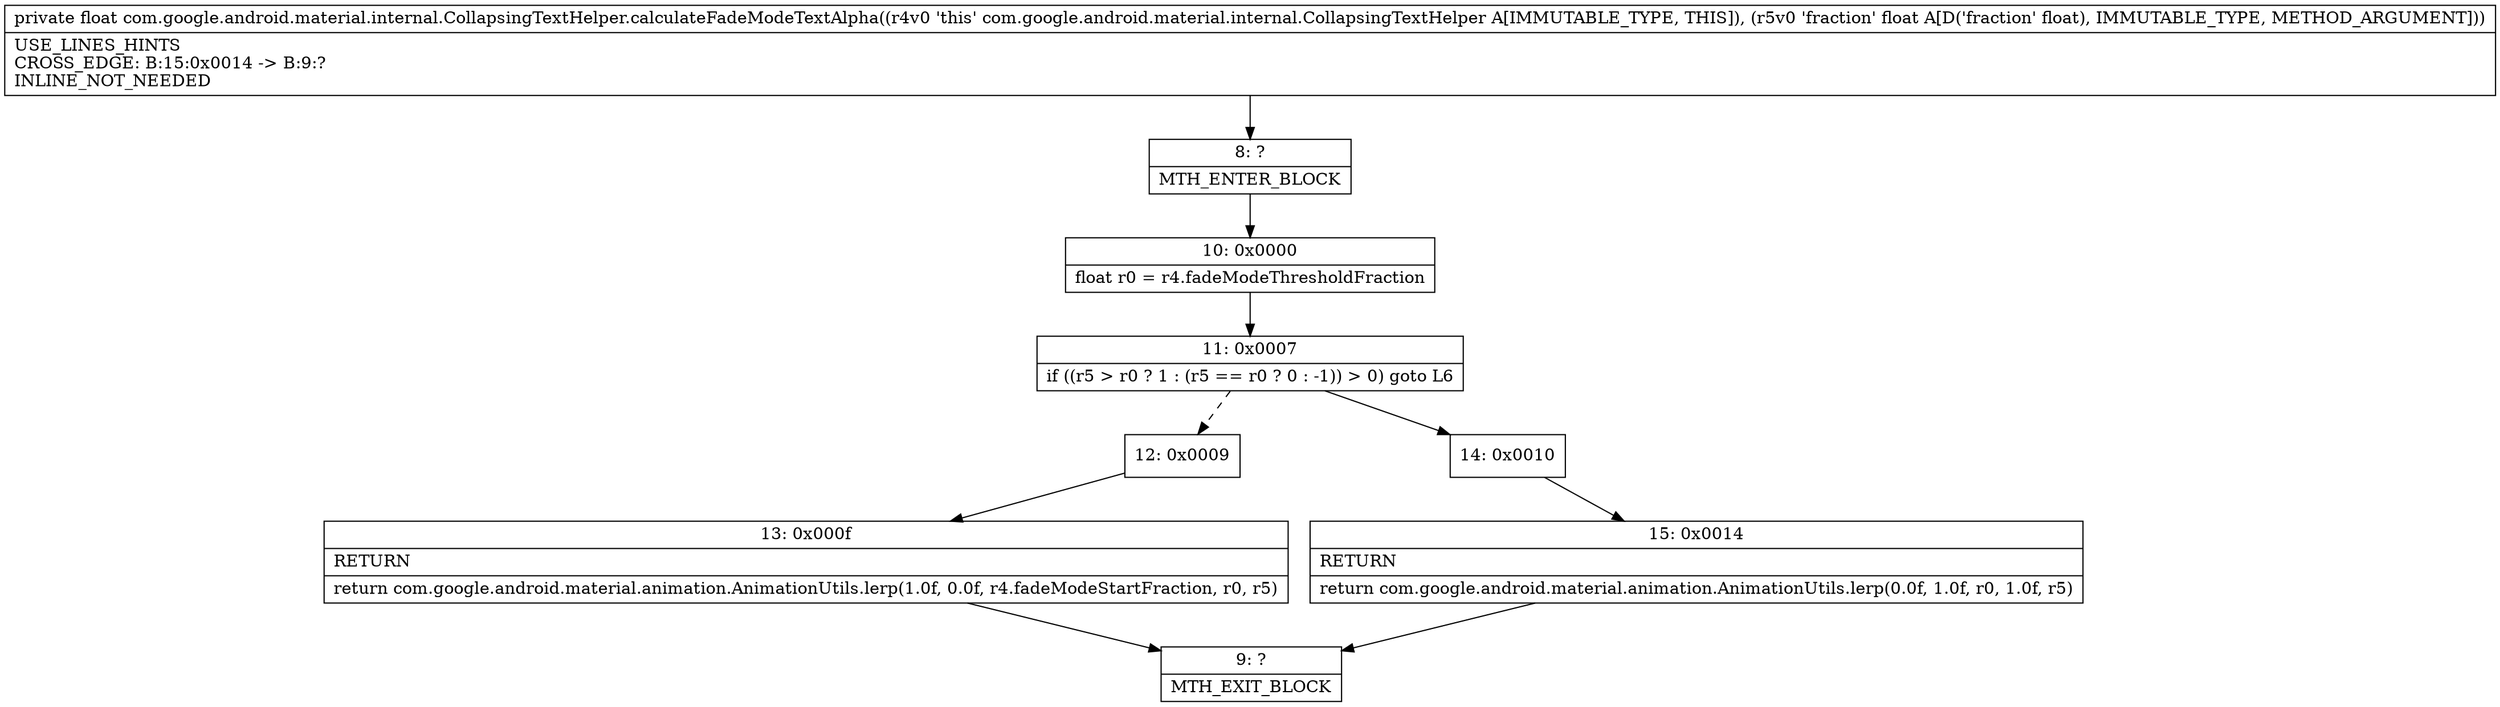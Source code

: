 digraph "CFG forcom.google.android.material.internal.CollapsingTextHelper.calculateFadeModeTextAlpha(F)F" {
Node_8 [shape=record,label="{8\:\ ?|MTH_ENTER_BLOCK\l}"];
Node_10 [shape=record,label="{10\:\ 0x0000|float r0 = r4.fadeModeThresholdFraction\l}"];
Node_11 [shape=record,label="{11\:\ 0x0007|if ((r5 \> r0 ? 1 : (r5 == r0 ? 0 : \-1)) \> 0) goto L6\l}"];
Node_12 [shape=record,label="{12\:\ 0x0009}"];
Node_13 [shape=record,label="{13\:\ 0x000f|RETURN\l|return com.google.android.material.animation.AnimationUtils.lerp(1.0f, 0.0f, r4.fadeModeStartFraction, r0, r5)\l}"];
Node_9 [shape=record,label="{9\:\ ?|MTH_EXIT_BLOCK\l}"];
Node_14 [shape=record,label="{14\:\ 0x0010}"];
Node_15 [shape=record,label="{15\:\ 0x0014|RETURN\l|return com.google.android.material.animation.AnimationUtils.lerp(0.0f, 1.0f, r0, 1.0f, r5)\l}"];
MethodNode[shape=record,label="{private float com.google.android.material.internal.CollapsingTextHelper.calculateFadeModeTextAlpha((r4v0 'this' com.google.android.material.internal.CollapsingTextHelper A[IMMUTABLE_TYPE, THIS]), (r5v0 'fraction' float A[D('fraction' float), IMMUTABLE_TYPE, METHOD_ARGUMENT]))  | USE_LINES_HINTS\lCROSS_EDGE: B:15:0x0014 \-\> B:9:?\lINLINE_NOT_NEEDED\l}"];
MethodNode -> Node_8;Node_8 -> Node_10;
Node_10 -> Node_11;
Node_11 -> Node_12[style=dashed];
Node_11 -> Node_14;
Node_12 -> Node_13;
Node_13 -> Node_9;
Node_14 -> Node_15;
Node_15 -> Node_9;
}

